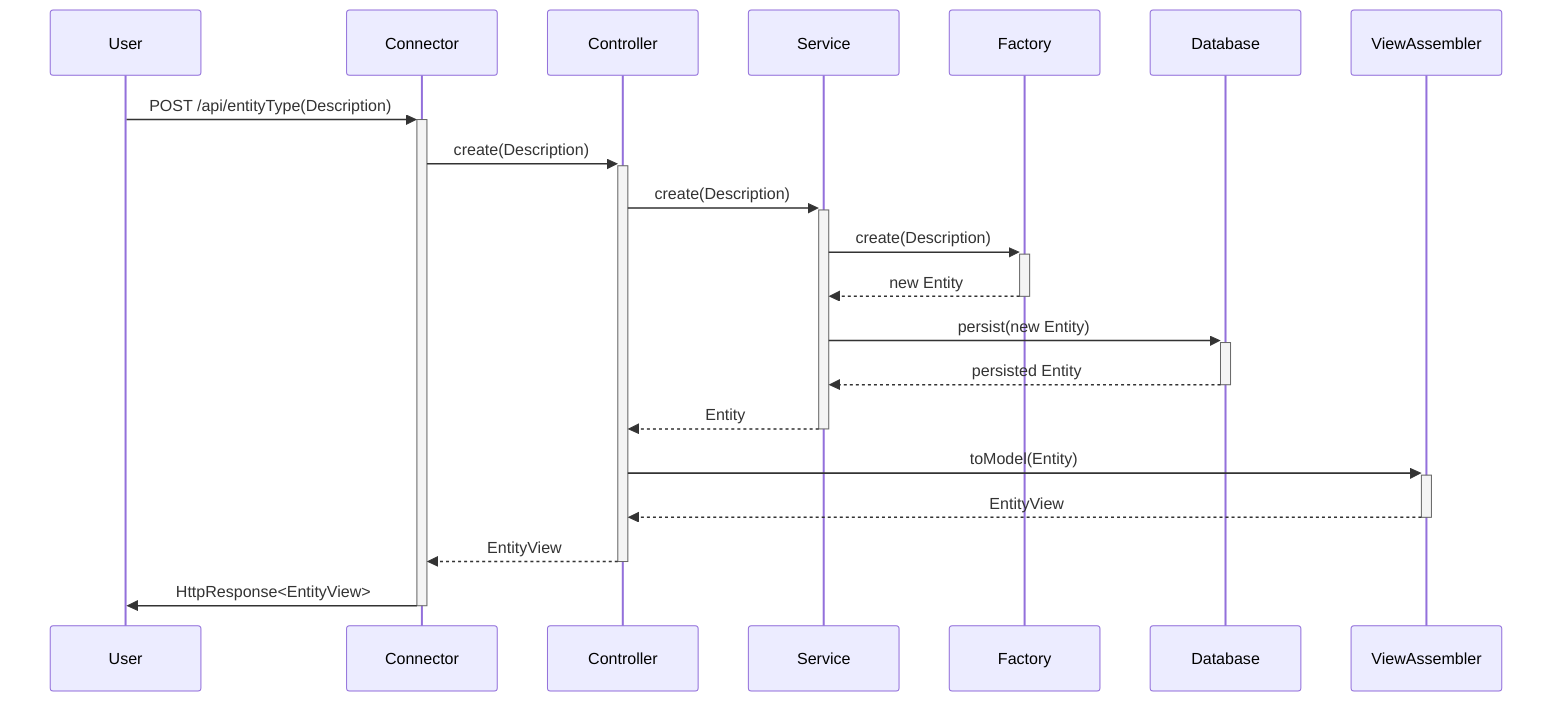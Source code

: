 sequenceDiagram
    User->>+Connector: POST /api/entityType(Description)
    Connector->>+Controller: create(Description)
    Controller->>+Service: create(Description)
    Service->>+Factory: create(Description)
    Factory-->>-Service: new Entity
    Service->>+Database: persist(new Entity)
    Database-->>-Service: persisted Entity
    Service-->>-Controller: Entity
    Controller->>+ViewAssembler: toModel(Entity)
    ViewAssembler-->>-Controller: EntityView
    Controller-->>-Connector: EntityView
    Connector->>-User: HttpResponse<EntityView>